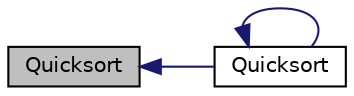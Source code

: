 digraph G
{
  edge [fontname="Helvetica",fontsize="10",labelfontname="Helvetica",labelfontsize="10"];
  node [fontname="Helvetica",fontsize="10",shape=record];
  rankdir="LR";
  Node1 [label="Quicksort",height=0.2,width=0.4,color="black", fillcolor="grey75", style="filled" fontcolor="black"];
  Node1 -> Node2 [dir="back",color="midnightblue",fontsize="10",style="solid"];
  Node2 [label="Quicksort",height=0.2,width=0.4,color="black", fillcolor="white", style="filled",URL="$sortowanie_8cpp.html#a5689f0782f1d5aeabd6b88c6518c02ca",tooltip="Funkcja sortowania - Quicksort."];
  Node2 -> Node2 [dir="back",color="midnightblue",fontsize="10",style="solid"];
}
